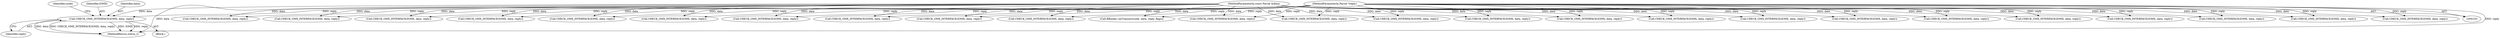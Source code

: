 digraph "0_Android_0bb5ced60304da7f61478ffd359e7ba65d72f181@pointer" {
"1000696" [label="(Call,CHECK_OMX_INTERFACE(IOMX, data, reply))"];
"1000105" [label="(MethodParameterIn,const Parcel &data)"];
"1000106" [label="(MethodParameterIn,Parcel *reply)"];
"1000278" [label="(Call,CHECK_OMX_INTERFACE(IOMX, data, reply))"];
"1001201" [label="(Call,CHECK_OMX_INTERFACE(IOMX, data, reply))"];
"1000188" [label="(Call,CHECK_OMX_INTERFACE(IOMX, data, reply))"];
"1001084" [label="(Call,CHECK_OMX_INTERFACE(IOMX, data, reply))"];
"1001348" [label="(Call,BBinder::onTransact(code, data, reply, flags))"];
"1000842" [label="(Call,CHECK_OMX_INTERFACE(IOMX, data, reply))"];
"1000990" [label="(Call,CHECK_OMX_INTERFACE(IOMX, data, reply))"];
"1001033" [label="(Call,CHECK_OMX_INTERFACE(IOMX, data, reply))"];
"1000577" [label="(Call,CHECK_OMX_INTERFACE(IOMX, data, reply))"];
"1000610" [label="(Call,CHECK_OMX_INTERFACE(IOMX, data, reply))"];
"1001230" [label="(Call,CHECK_OMX_INTERFACE(IOMX, data, reply))"];
"1001312" [label="(Call,CHECK_OMX_INTERFACE(IOMX, data, reply))"];
"1000696" [label="(Call,CHECK_OMX_INTERFACE(IOMX, data, reply))"];
"1000695" [label="(Block,)"];
"1000698" [label="(Identifier,data)"];
"1000949" [label="(Call,CHECK_OMX_INTERFACE(IOMX, data, reply))"];
"1000743" [label="(Call,CHECK_OMX_INTERFACE(IOMX, data, reply))"];
"1000138" [label="(Call,CHECK_OMX_INTERFACE(IOMX, data, reply))"];
"1000548" [label="(Call,CHECK_OMX_INTERFACE(IOMX, data, reply))"];
"1000245" [label="(Call,CHECK_OMX_INTERFACE(IOMX, data, reply))"];
"1000699" [label="(Identifier,reply)"];
"1000106" [label="(MethodParameterIn,Parcel *reply)"];
"1000228" [label="(Call,CHECK_OMX_INTERFACE(IOMX, data, reply))"];
"1000702" [label="(Identifier,node)"];
"1000928" [label="(Call,CHECK_OMX_INTERFACE(IOMX, data, reply))"];
"1000114" [label="(Call,CHECK_OMX_INTERFACE(IOMX, data, reply))"];
"1000644" [label="(Call,CHECK_OMX_INTERFACE(IOMX, data, reply))"];
"1000105" [label="(MethodParameterIn,const Parcel &data)"];
"1000873" [label="(Call,CHECK_OMX_INTERFACE(IOMX, data, reply))"];
"1001149" [label="(Call,CHECK_OMX_INTERFACE(IOMX, data, reply))"];
"1000697" [label="(Identifier,IOMX)"];
"1001353" [label="(MethodReturn,status_t)"];
"1001261" [label="(Call,CHECK_OMX_INTERFACE(IOMX, data, reply))"];
"1000785" [label="(Call,CHECK_OMX_INTERFACE(IOMX, data, reply))"];
"1000696" -> "1000695"  [label="AST: "];
"1000696" -> "1000699"  [label="CFG: "];
"1000697" -> "1000696"  [label="AST: "];
"1000698" -> "1000696"  [label="AST: "];
"1000699" -> "1000696"  [label="AST: "];
"1000702" -> "1000696"  [label="CFG: "];
"1000696" -> "1001353"  [label="DDG: CHECK_OMX_INTERFACE(IOMX, data, reply)"];
"1000696" -> "1001353"  [label="DDG: IOMX"];
"1000696" -> "1001353"  [label="DDG: reply"];
"1000696" -> "1001353"  [label="DDG: data"];
"1000105" -> "1000696"  [label="DDG: data"];
"1000106" -> "1000696"  [label="DDG: reply"];
"1000105" -> "1000103"  [label="AST: "];
"1000105" -> "1001353"  [label="DDG: data"];
"1000105" -> "1000114"  [label="DDG: data"];
"1000105" -> "1000138"  [label="DDG: data"];
"1000105" -> "1000188"  [label="DDG: data"];
"1000105" -> "1000228"  [label="DDG: data"];
"1000105" -> "1000245"  [label="DDG: data"];
"1000105" -> "1000278"  [label="DDG: data"];
"1000105" -> "1000548"  [label="DDG: data"];
"1000105" -> "1000577"  [label="DDG: data"];
"1000105" -> "1000610"  [label="DDG: data"];
"1000105" -> "1000644"  [label="DDG: data"];
"1000105" -> "1000743"  [label="DDG: data"];
"1000105" -> "1000785"  [label="DDG: data"];
"1000105" -> "1000842"  [label="DDG: data"];
"1000105" -> "1000873"  [label="DDG: data"];
"1000105" -> "1000928"  [label="DDG: data"];
"1000105" -> "1000949"  [label="DDG: data"];
"1000105" -> "1000990"  [label="DDG: data"];
"1000105" -> "1001033"  [label="DDG: data"];
"1000105" -> "1001084"  [label="DDG: data"];
"1000105" -> "1001149"  [label="DDG: data"];
"1000105" -> "1001201"  [label="DDG: data"];
"1000105" -> "1001230"  [label="DDG: data"];
"1000105" -> "1001261"  [label="DDG: data"];
"1000105" -> "1001312"  [label="DDG: data"];
"1000105" -> "1001348"  [label="DDG: data"];
"1000106" -> "1000103"  [label="AST: "];
"1000106" -> "1001353"  [label="DDG: reply"];
"1000106" -> "1000114"  [label="DDG: reply"];
"1000106" -> "1000138"  [label="DDG: reply"];
"1000106" -> "1000188"  [label="DDG: reply"];
"1000106" -> "1000228"  [label="DDG: reply"];
"1000106" -> "1000245"  [label="DDG: reply"];
"1000106" -> "1000278"  [label="DDG: reply"];
"1000106" -> "1000548"  [label="DDG: reply"];
"1000106" -> "1000577"  [label="DDG: reply"];
"1000106" -> "1000610"  [label="DDG: reply"];
"1000106" -> "1000644"  [label="DDG: reply"];
"1000106" -> "1000743"  [label="DDG: reply"];
"1000106" -> "1000785"  [label="DDG: reply"];
"1000106" -> "1000842"  [label="DDG: reply"];
"1000106" -> "1000873"  [label="DDG: reply"];
"1000106" -> "1000928"  [label="DDG: reply"];
"1000106" -> "1000949"  [label="DDG: reply"];
"1000106" -> "1000990"  [label="DDG: reply"];
"1000106" -> "1001033"  [label="DDG: reply"];
"1000106" -> "1001084"  [label="DDG: reply"];
"1000106" -> "1001149"  [label="DDG: reply"];
"1000106" -> "1001201"  [label="DDG: reply"];
"1000106" -> "1001230"  [label="DDG: reply"];
"1000106" -> "1001261"  [label="DDG: reply"];
"1000106" -> "1001312"  [label="DDG: reply"];
"1000106" -> "1001348"  [label="DDG: reply"];
}
